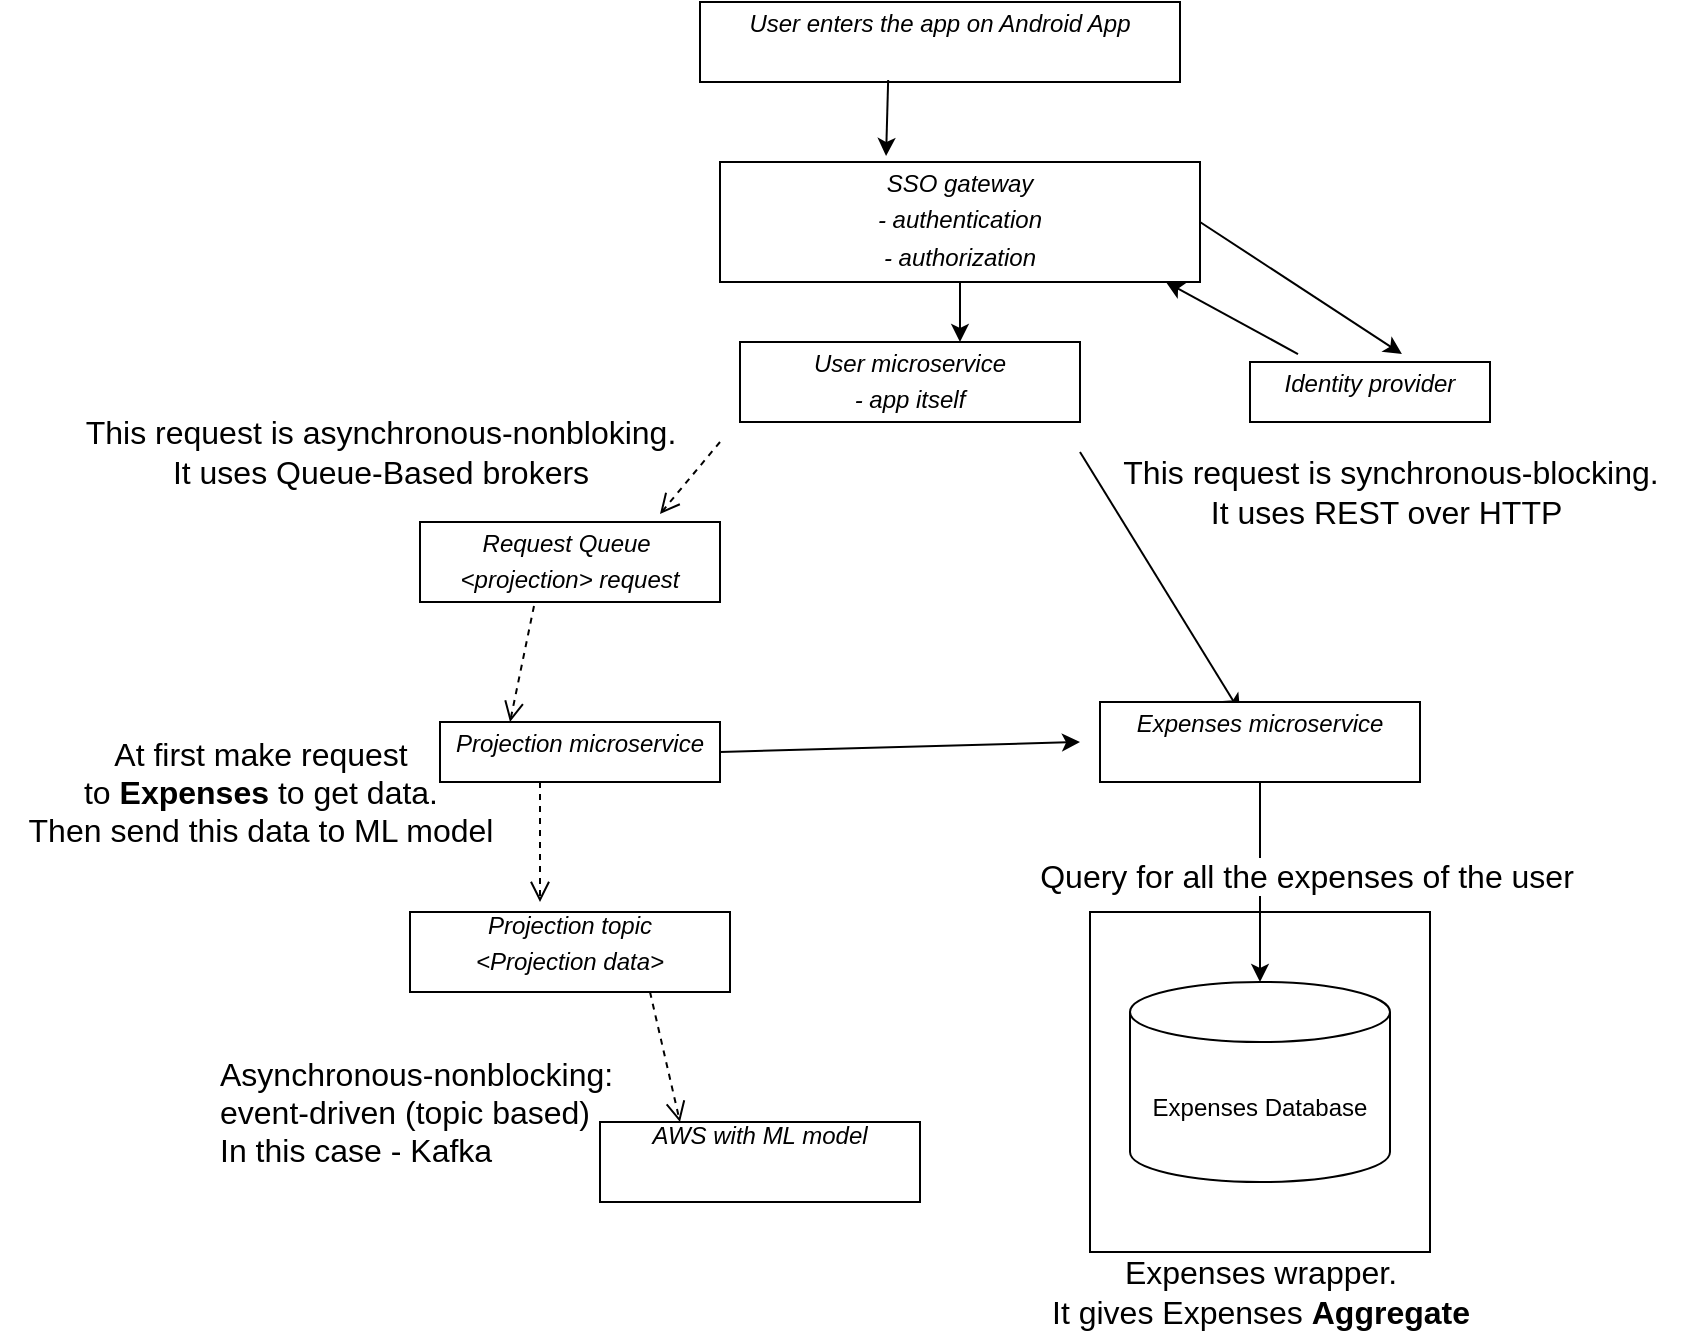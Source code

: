 <mxfile version="20.5.3" type="device"><diagram name="Page-1" id="c4acf3e9-155e-7222-9cf6-157b1a14988f"><mxGraphModel dx="2036" dy="1689" grid="1" gridSize="10" guides="1" tooltips="1" connect="1" arrows="1" fold="1" page="1" pageScale="1" pageWidth="850" pageHeight="1100" background="none" math="0" shadow="0"><root><mxCell id="0"/><mxCell id="1" parent="0"/><mxCell id="tb-kxde0RP0xhfplrONq-19" value="" style="whiteSpace=wrap;html=1;aspect=fixed;fontSize=16;" parent="1" vertex="1"><mxGeometry x="535" y="275" width="170" height="170" as="geometry"/></mxCell><mxCell id="5d2195bd80daf111-15" value="&lt;p style=&quot;margin:0px;margin-top:4px;text-align:center;&quot;&gt;&lt;i&gt;User microservice&lt;/i&gt;&lt;/p&gt;&lt;p style=&quot;margin:0px;margin-top:4px;text-align:center;&quot;&gt;&lt;i&gt;- app itself&lt;/i&gt;&lt;/p&gt;" style="verticalAlign=top;align=left;overflow=fill;fontSize=12;fontFamily=Helvetica;html=1;rounded=0;shadow=0;comic=0;labelBackgroundColor=none;strokeWidth=1" parent="1" vertex="1"><mxGeometry x="360" y="-10" width="170" height="40" as="geometry"/></mxCell><mxCell id="tb-kxde0RP0xhfplrONq-2" value="" style="html=1;verticalAlign=bottom;endArrow=open;dashed=1;endSize=8;rounded=0;entryX=0.8;entryY=-0.1;entryDx=0;entryDy=0;entryPerimeter=0;" parent="1" target="tb-kxde0RP0xhfplrONq-3" edge="1"><mxGeometry relative="1" as="geometry"><mxPoint x="350" y="40" as="sourcePoint"/><mxPoint x="290" y="90" as="targetPoint"/></mxGeometry></mxCell><mxCell id="tb-kxde0RP0xhfplrONq-3" value="&lt;p style=&quot;margin:0px;margin-top:4px;text-align:center;&quot;&gt;&lt;i&gt;Request Queue&amp;nbsp;&lt;/i&gt;&lt;/p&gt;&lt;p style=&quot;margin:0px;margin-top:4px;text-align:center;&quot;&gt;&lt;i&gt;&amp;lt;projection&amp;gt; request&lt;/i&gt;&lt;/p&gt;" style="verticalAlign=top;align=left;overflow=fill;fontSize=12;fontFamily=Helvetica;html=1;rounded=0;shadow=0;comic=0;labelBackgroundColor=none;strokeWidth=1" parent="1" vertex="1"><mxGeometry x="200" y="80" width="150" height="40" as="geometry"/></mxCell><mxCell id="tb-kxde0RP0xhfplrONq-4" value="&lt;p style=&quot;margin:0px;margin-top:4px;text-align:center;&quot;&gt;&lt;i&gt;Projection microservice&lt;/i&gt;&lt;/p&gt;" style="verticalAlign=top;align=left;overflow=fill;fontSize=12;fontFamily=Helvetica;html=1;rounded=0;shadow=0;comic=0;labelBackgroundColor=none;strokeWidth=1" parent="1" vertex="1"><mxGeometry x="210" y="180" width="140" height="30" as="geometry"/></mxCell><mxCell id="tb-kxde0RP0xhfplrONq-5" value="" style="html=1;verticalAlign=bottom;endArrow=open;dashed=1;endSize=8;rounded=0;exitX=0.38;exitY=1.05;exitDx=0;exitDy=0;exitPerimeter=0;" parent="1" edge="1" source="tb-kxde0RP0xhfplrONq-3"><mxGeometry relative="1" as="geometry"><mxPoint x="305" y="130" as="sourcePoint"/><mxPoint x="245" y="180" as="targetPoint"/></mxGeometry></mxCell><mxCell id="tb-kxde0RP0xhfplrONq-7" value="" style="endArrow=classic;html=1;rounded=0;exitX=1;exitY=0.75;exitDx=0;exitDy=0;entryX=0.438;entryY=0;entryDx=0;entryDy=0;entryPerimeter=0;" parent="1" edge="1"><mxGeometry width="50" height="50" relative="1" as="geometry"><mxPoint x="530" y="45" as="sourcePoint"/><mxPoint x="610.08" y="175" as="targetPoint"/></mxGeometry></mxCell><mxCell id="tb-kxde0RP0xhfplrONq-8" value="&lt;p style=&quot;margin:0px;margin-top:4px;text-align:center;&quot;&gt;&lt;i&gt;Expenses microservice&lt;/i&gt;&lt;/p&gt;" style="verticalAlign=top;align=left;overflow=fill;fontSize=12;fontFamily=Helvetica;html=1;rounded=0;shadow=0;comic=0;labelBackgroundColor=none;strokeWidth=1" parent="1" vertex="1"><mxGeometry x="540" y="170" width="160" height="40" as="geometry"/></mxCell><mxCell id="tb-kxde0RP0xhfplrONq-9" value="Expenses Database" style="shape=cylinder3;whiteSpace=wrap;html=1;boundedLbl=1;backgroundOutline=1;size=15;" parent="1" vertex="1"><mxGeometry x="555" y="310" width="130" height="100" as="geometry"/></mxCell><mxCell id="tb-kxde0RP0xhfplrONq-12" value="" style="endArrow=classic;html=1;rounded=0;exitX=0.5;exitY=1;exitDx=0;exitDy=0;entryX=0.5;entryY=0;entryDx=0;entryDy=0;entryPerimeter=0;" parent="1" source="tb-kxde0RP0xhfplrONq-8" target="tb-kxde0RP0xhfplrONq-9" edge="1"><mxGeometry width="50" height="50" relative="1" as="geometry"><mxPoint x="590" y="170" as="sourcePoint"/><mxPoint x="630" y="215" as="targetPoint"/></mxGeometry></mxCell><mxCell id="tb-kxde0RP0xhfplrONq-13" value="&lt;font style=&quot;font-size: 16px;&quot;&gt;Query for all the expenses of the user&lt;/font&gt;" style="edgeLabel;html=1;align=center;verticalAlign=middle;resizable=0;points=[];" parent="tb-kxde0RP0xhfplrONq-12" vertex="1" connectable="0"><mxGeometry x="-0.298" y="1" relative="1" as="geometry"><mxPoint x="22" y="12" as="offset"/></mxGeometry></mxCell><mxCell id="tb-kxde0RP0xhfplrONq-15" value="This request is synchronous-blocking.&lt;br&gt;It uses REST over HTTP&amp;nbsp;" style="text;html=1;align=center;verticalAlign=middle;resizable=0;points=[];autosize=1;strokeColor=none;fillColor=none;fontSize=16;" parent="1" vertex="1"><mxGeometry x="540" y="40" width="290" height="50" as="geometry"/></mxCell><mxCell id="tb-kxde0RP0xhfplrONq-16" value="This request is asynchronous-nonbloking.&lt;br&gt;It uses Queue-Based brokers" style="text;html=1;align=center;verticalAlign=middle;resizable=0;points=[];autosize=1;strokeColor=none;fillColor=none;fontSize=16;" parent="1" vertex="1"><mxGeometry x="20" y="20" width="320" height="50" as="geometry"/></mxCell><mxCell id="tb-kxde0RP0xhfplrONq-21" value="Expenses wrapper.&lt;br&gt;It gives Expenses&amp;nbsp;&lt;b&gt;Aggregate&lt;/b&gt;" style="text;html=1;align=center;verticalAlign=middle;resizable=0;points=[];autosize=1;strokeColor=none;fillColor=none;fontSize=16;" parent="1" vertex="1"><mxGeometry x="505" y="440" width="230" height="50" as="geometry"/></mxCell><mxCell id="tb-kxde0RP0xhfplrONq-22" value="" style="endArrow=classic;html=1;rounded=0;fontSize=16;exitX=1;exitY=0.5;exitDx=0;exitDy=0;" parent="1" source="tb-kxde0RP0xhfplrONq-4" edge="1"><mxGeometry width="50" height="50" relative="1" as="geometry"><mxPoint x="400" y="280" as="sourcePoint"/><mxPoint x="530" y="190" as="targetPoint"/></mxGeometry></mxCell><mxCell id="tb-kxde0RP0xhfplrONq-24" value="At first make request&lt;br&gt;to &lt;b&gt;Expenses&amp;nbsp;&lt;/b&gt;to get data.&lt;br&gt;Then send this data to ML model" style="text;html=1;align=center;verticalAlign=middle;resizable=0;points=[];autosize=1;strokeColor=none;fillColor=none;fontSize=16;" parent="1" vertex="1"><mxGeometry x="-10" y="180" width="260" height="70" as="geometry"/></mxCell><mxCell id="tb-kxde0RP0xhfplrONq-26" value="" style="html=1;verticalAlign=bottom;endArrow=open;dashed=1;endSize=8;rounded=0;" parent="1" edge="1"><mxGeometry relative="1" as="geometry"><mxPoint x="260" y="210" as="sourcePoint"/><mxPoint x="260" y="270" as="targetPoint"/></mxGeometry></mxCell><mxCell id="tb-kxde0RP0xhfplrONq-27" value="&lt;div style=&quot;text-align: center;&quot;&gt;&lt;span style=&quot;background-color: initial;&quot;&gt;&lt;i&gt;Projection&amp;nbsp;&lt;/i&gt;&lt;/span&gt;&lt;i style=&quot;background-color: initial;&quot;&gt;topic&lt;/i&gt;&lt;br&gt;&lt;/div&gt;&lt;p style=&quot;margin:0px;margin-top:4px;text-align:center;&quot;&gt;&lt;i&gt;&amp;lt;Projection data&amp;gt;&lt;/i&gt;&lt;/p&gt;" style="verticalAlign=top;align=left;overflow=fill;fontSize=12;fontFamily=Helvetica;html=1;rounded=0;shadow=0;comic=0;labelBackgroundColor=none;strokeWidth=1" parent="1" vertex="1"><mxGeometry x="195" y="275" width="160" height="40" as="geometry"/></mxCell><mxCell id="tb-kxde0RP0xhfplrONq-28" value="&lt;div style=&quot;text-align: left;&quot;&gt;&lt;span style=&quot;background-color: initial;&quot;&gt;Asynchronous-nonblocking:&amp;nbsp;&lt;/span&gt;&lt;/div&gt;&lt;div style=&quot;text-align: left;&quot;&gt;&lt;span style=&quot;background-color: initial;&quot;&gt;event-driven (t&lt;/span&gt;&lt;span style=&quot;background-color: initial;&quot;&gt;opic based)&lt;/span&gt;&lt;/div&gt;&lt;div style=&quot;text-align: left;&quot;&gt;&lt;span style=&quot;background-color: initial;&quot;&gt;In this case - Kafka&lt;/span&gt;&lt;/div&gt;" style="text;html=1;align=center;verticalAlign=middle;resizable=0;points=[];autosize=1;strokeColor=none;fillColor=none;fontSize=16;" parent="1" vertex="1"><mxGeometry x="90" y="340" width="220" height="70" as="geometry"/></mxCell><mxCell id="tb-kxde0RP0xhfplrONq-30" value="&lt;div style=&quot;text-align: center;&quot;&gt;&lt;i&gt;AWS with ML model&lt;/i&gt;&lt;/div&gt;" style="verticalAlign=top;align=left;overflow=fill;fontSize=12;fontFamily=Helvetica;html=1;rounded=0;shadow=0;comic=0;labelBackgroundColor=none;strokeWidth=1" parent="1" vertex="1"><mxGeometry x="290" y="380" width="160" height="40" as="geometry"/></mxCell><mxCell id="tb-kxde0RP0xhfplrONq-31" value="" style="html=1;verticalAlign=bottom;endArrow=open;dashed=1;endSize=8;rounded=0;exitX=0.75;exitY=1;exitDx=0;exitDy=0;entryX=0.25;entryY=0;entryDx=0;entryDy=0;" parent="1" source="tb-kxde0RP0xhfplrONq-27" target="tb-kxde0RP0xhfplrONq-30" edge="1"><mxGeometry relative="1" as="geometry"><mxPoint x="150" y="350" as="sourcePoint"/><mxPoint x="150" y="410" as="targetPoint"/></mxGeometry></mxCell><mxCell id="_1bynC53DVpOX-Nohgzz-1" value="&lt;p style=&quot;margin:0px;margin-top:4px;text-align:center;&quot;&gt;&lt;i&gt;User enters the app on Android App&lt;/i&gt;&lt;/p&gt;" style="verticalAlign=top;align=left;overflow=fill;fontSize=12;fontFamily=Helvetica;html=1;rounded=0;shadow=0;comic=0;labelBackgroundColor=none;strokeWidth=1" vertex="1" parent="1"><mxGeometry x="340" y="-180" width="240" height="40" as="geometry"/></mxCell><mxCell id="_1bynC53DVpOX-Nohgzz-6" style="edgeStyle=orthogonalEdgeStyle;rounded=0;orthogonalLoop=1;jettySize=auto;html=1;entryX=0.647;entryY=0;entryDx=0;entryDy=0;entryPerimeter=0;" edge="1" parent="1" source="_1bynC53DVpOX-Nohgzz-4" target="5d2195bd80daf111-15"><mxGeometry relative="1" as="geometry"/></mxCell><mxCell id="_1bynC53DVpOX-Nohgzz-4" value="&lt;p style=&quot;margin:0px;margin-top:4px;text-align:center;&quot;&gt;&lt;i&gt;SSO gateway&lt;/i&gt;&lt;/p&gt;&lt;p style=&quot;margin:0px;margin-top:4px;text-align:center;&quot;&gt;&lt;i&gt;- authentication&lt;/i&gt;&lt;/p&gt;&lt;p style=&quot;margin:0px;margin-top:4px;text-align:center;&quot;&gt;&lt;i&gt;- authorization&lt;/i&gt;&lt;/p&gt;" style="verticalAlign=top;align=left;overflow=fill;fontSize=12;fontFamily=Helvetica;html=1;rounded=0;shadow=0;comic=0;labelBackgroundColor=none;strokeWidth=1" vertex="1" parent="1"><mxGeometry x="350" y="-100" width="240" height="60" as="geometry"/></mxCell><mxCell id="_1bynC53DVpOX-Nohgzz-5" value="" style="endArrow=classic;html=1;rounded=0;exitX=0.392;exitY=0.975;exitDx=0;exitDy=0;exitPerimeter=0;entryX=0.346;entryY=-0.05;entryDx=0;entryDy=0;entryPerimeter=0;" edge="1" parent="1" source="_1bynC53DVpOX-Nohgzz-1" target="_1bynC53DVpOX-Nohgzz-4"><mxGeometry width="50" height="50" relative="1" as="geometry"><mxPoint x="420" y="-70" as="sourcePoint"/><mxPoint x="470" y="-120" as="targetPoint"/></mxGeometry></mxCell><mxCell id="_1bynC53DVpOX-Nohgzz-7" value="&lt;p style=&quot;margin:0px;margin-top:4px;text-align:center;&quot;&gt;&lt;i&gt;Identity provider&lt;/i&gt;&lt;/p&gt;" style="verticalAlign=top;align=left;overflow=fill;fontSize=12;fontFamily=Helvetica;html=1;rounded=0;shadow=0;comic=0;labelBackgroundColor=none;strokeWidth=1" vertex="1" parent="1"><mxGeometry x="615" width="120" height="30" as="geometry"/></mxCell><mxCell id="_1bynC53DVpOX-Nohgzz-8" value="" style="endArrow=classic;html=1;rounded=0;exitX=1;exitY=0.5;exitDx=0;exitDy=0;entryX=0.633;entryY=-0.133;entryDx=0;entryDy=0;entryPerimeter=0;" edge="1" parent="1" source="_1bynC53DVpOX-Nohgzz-4" target="_1bynC53DVpOX-Nohgzz-7"><mxGeometry width="50" height="50" relative="1" as="geometry"><mxPoint x="630" y="-60" as="sourcePoint"/><mxPoint x="680" y="-110" as="targetPoint"/></mxGeometry></mxCell><mxCell id="_1bynC53DVpOX-Nohgzz-9" value="" style="endArrow=classic;html=1;rounded=0;entryX=0.929;entryY=1;entryDx=0;entryDy=0;entryPerimeter=0;exitX=0.2;exitY=-0.133;exitDx=0;exitDy=0;exitPerimeter=0;" edge="1" parent="1" source="_1bynC53DVpOX-Nohgzz-7" target="_1bynC53DVpOX-Nohgzz-4"><mxGeometry width="50" height="50" relative="1" as="geometry"><mxPoint x="595" y="-10" as="sourcePoint"/><mxPoint x="645" y="-60" as="targetPoint"/></mxGeometry></mxCell></root></mxGraphModel></diagram></mxfile>